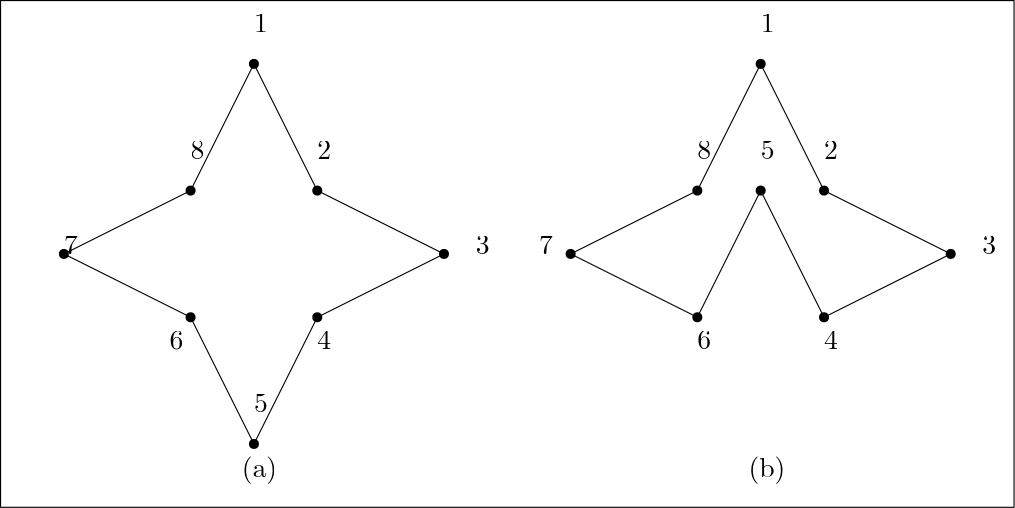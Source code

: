 <?xml version="1.0"?>
<!DOCTYPE ipe SYSTEM "ipe.dtd">
<ipe version="70107" creator="Ipe 7.1.7">
<info created="D:20140502183118" modified="D:20151004125109"/>
<ipestyle name="basic">
<symbol name="arrow/arc(spx)">
<path stroke="sym-stroke" fill="sym-stroke" pen="sym-pen">
0 0 m
-1 0.333 l
-1 -0.333 l
h
</path>
</symbol>
<symbol name="arrow/farc(spx)">
<path stroke="sym-stroke" fill="white" pen="sym-pen">
0 0 m
-1 0.333 l
-1 -0.333 l
h
</path>
</symbol>
<symbol name="mark/circle(sx)" transformations="translations">
<path fill="sym-stroke">
0.6 0 0 0.6 0 0 e
0.4 0 0 0.4 0 0 e
</path>
</symbol>
<symbol name="mark/disk(sx)" transformations="translations">
<path fill="sym-stroke">
0.6 0 0 0.6 0 0 e
</path>
</symbol>
<symbol name="mark/fdisk(sfx)" transformations="translations">
<group>
<path fill="sym-fill">
0.5 0 0 0.5 0 0 e
</path>
<path fill="sym-stroke" fillrule="eofill">
0.6 0 0 0.6 0 0 e
0.4 0 0 0.4 0 0 e
</path>
</group>
</symbol>
<symbol name="mark/box(sx)" transformations="translations">
<path fill="sym-stroke" fillrule="eofill">
-0.6 -0.6 m
0.6 -0.6 l
0.6 0.6 l
-0.6 0.6 l
h
-0.4 -0.4 m
0.4 -0.4 l
0.4 0.4 l
-0.4 0.4 l
h
</path>
</symbol>
<symbol name="mark/square(sx)" transformations="translations">
<path fill="sym-stroke">
-0.6 -0.6 m
0.6 -0.6 l
0.6 0.6 l
-0.6 0.6 l
h
</path>
</symbol>
<symbol name="mark/fsquare(sfx)" transformations="translations">
<group>
<path fill="sym-fill">
-0.5 -0.5 m
0.5 -0.5 l
0.5 0.5 l
-0.5 0.5 l
h
</path>
<path fill="sym-stroke" fillrule="eofill">
-0.6 -0.6 m
0.6 -0.6 l
0.6 0.6 l
-0.6 0.6 l
h
-0.4 -0.4 m
0.4 -0.4 l
0.4 0.4 l
-0.4 0.4 l
h
</path>
</group>
</symbol>
<symbol name="mark/cross(sx)" transformations="translations">
<group>
<path fill="sym-stroke">
-0.43 -0.57 m
0.57 0.43 l
0.43 0.57 l
-0.57 -0.43 l
h
</path>
<path fill="sym-stroke">
-0.43 0.57 m
0.57 -0.43 l
0.43 -0.57 l
-0.57 0.43 l
h
</path>
</group>
</symbol>
<symbol name="arrow/fnormal(spx)">
<path stroke="sym-stroke" fill="white" pen="sym-pen">
0 0 m
-1 0.333 l
-1 -0.333 l
h
</path>
</symbol>
<symbol name="arrow/pointed(spx)">
<path stroke="sym-stroke" fill="sym-stroke" pen="sym-pen">
0 0 m
-1 0.333 l
-0.8 0 l
-1 -0.333 l
h
</path>
</symbol>
<symbol name="arrow/fpointed(spx)">
<path stroke="sym-stroke" fill="white" pen="sym-pen">
0 0 m
-1 0.333 l
-0.8 0 l
-1 -0.333 l
h
</path>
</symbol>
<symbol name="arrow/linear(spx)">
<path stroke="sym-stroke" pen="sym-pen">
-1 0.333 m
0 0 l
-1 -0.333 l
</path>
</symbol>
<symbol name="arrow/fdouble(spx)">
<path stroke="sym-stroke" fill="white" pen="sym-pen">
0 0 m
-1 0.333 l
-1 -0.333 l
h
-1 0 m
-2 0.333 l
-2 -0.333 l
h
</path>
</symbol>
<symbol name="arrow/double(spx)">
<path stroke="sym-stroke" fill="sym-stroke" pen="sym-pen">
0 0 m
-1 0.333 l
-1 -0.333 l
h
-1 0 m
-2 0.333 l
-2 -0.333 l
h
</path>
</symbol>
<pen name="heavier" value="0.8"/>
<pen name="fat" value="1.2"/>
<pen name="ultrafat" value="2"/>
<symbolsize name="large" value="5"/>
<symbolsize name="small" value="2"/>
<symbolsize name="tiny" value="1.1"/>
<arrowsize name="large" value="10"/>
<arrowsize name="small" value="5"/>
<arrowsize name="tiny" value="3"/>
<color name="red" value="1 0 0"/>
<color name="green" value="0 1 0"/>
<color name="blue" value="0 0 1"/>
<color name="yellow" value="1 1 0"/>
<color name="orange" value="1 0.647 0"/>
<color name="gold" value="1 0.843 0"/>
<color name="purple" value="0.627 0.125 0.941"/>
<color name="gray" value="0.745"/>
<color name="brown" value="0.647 0.165 0.165"/>
<color name="navy" value="0 0 0.502"/>
<color name="pink" value="1 0.753 0.796"/>
<color name="seagreen" value="0.18 0.545 0.341"/>
<color name="turquoise" value="0.251 0.878 0.816"/>
<color name="violet" value="0.933 0.51 0.933"/>
<color name="darkblue" value="0 0 0.545"/>
<color name="darkcyan" value="0 0.545 0.545"/>
<color name="darkgray" value="0.663"/>
<color name="darkgreen" value="0 0.392 0"/>
<color name="darkmagenta" value="0.545 0 0.545"/>
<color name="darkorange" value="1 0.549 0"/>
<color name="darkred" value="0.545 0 0"/>
<color name="lightblue" value="0.678 0.847 0.902"/>
<color name="lightcyan" value="0.878 1 1"/>
<color name="lightgray" value="0.827"/>
<color name="lightgreen" value="0.565 0.933 0.565"/>
<color name="lightyellow" value="1 1 0.878"/>
<dashstyle name="dashed" value="[4] 0"/>
<dashstyle name="dotted" value="[1 3] 0"/>
<dashstyle name="dash dotted" value="[4 2 1 2] 0"/>
<dashstyle name="dash dot dotted" value="[4 2 1 2 1 2] 0"/>
<textsize name="large" value="\large"/>
<textsize name="Large" value="\Large"/>
<textsize name="LARGE" value="\LARGE"/>
<textsize name="huge" value="\huge"/>
<textsize name="Huge" value="\Huge"/>
<textsize name="small" value="\small"/>
<textsize name="footnote" value="\footnotesize"/>
<textsize name="tiny" value="\tiny"/>
<textstyle name="center" begin="\begin{center}" end="\end{center}"/>
<textstyle name="itemize" begin="\begin{itemize}" end="\end{itemize}"/>
<textstyle name="item" begin="\begin{itemize}\item{}" end="\end{itemize}"/>
<gridsize name="4 pts" value="4"/>
<gridsize name="8 pts (~3 mm)" value="8"/>
<gridsize name="16 pts (~6 mm)" value="16"/>
<gridsize name="32 pts (~12 mm)" value="32"/>
<gridsize name="10 pts (~3.5 mm)" value="10"/>
<gridsize name="20 pts (~7 mm)" value="20"/>
<gridsize name="14 pts (~5 mm)" value="14"/>
<gridsize name="28 pts (~10 mm)" value="28"/>
<gridsize name="56 pts (~20 mm)" value="56"/>
<anglesize name="90 deg" value="90"/>
<anglesize name="60 deg" value="60"/>
<anglesize name="45 deg" value="45"/>
<anglesize name="30 deg" value="30"/>
<anglesize name="22.5 deg" value="22.5"/>
<tiling name="falling" angle="-60" step="4" width="1"/>
<tiling name="rising" angle="30" step="4" width="1"/>
</ipestyle>
<page>
<layer name="alpha"/>
<view layers="alpha" active="alpha"/>
<path layer="alpha" matrix="0.71261 0 0 0.71261 156.34 137.947" stroke="black">
128 640 m
160 704 l
192 640 l
256 608 l
192 576 l
160 512 l
128 576 l
64 608 l
128 640 l
128 640 l
</path>
<path matrix="0.71261 0 0 0.71261 156.34 137.947" stroke="black">
320 608 m
384 640 l
416 704 l
448 640 l
512 608 l
448 576 l
416 640 l
384 576 l
320 608 l
320 608 l
</path>
<path matrix="0.71261 0 0 0.71261 156.34 137.947" stroke="black">
32 736 m
32 480 l
544 480 l
544 736 l
h
</path>
<text matrix="0.71261 0 0 0.71261 151.945 137.459" transformations="translations" pos="160 496" stroke="black" type="label" width="12.73" height="7.473" depth="2.49" valign="baseline">(a)</text>
<text matrix="0.71261 0 0 0.71261 151.945 137.459" transformations="translations" pos="416 496" stroke="black" type="label" width="13.284" height="7.473" depth="2.49" valign="baseline">(b)</text>
<use matrix="0.71261 0 0 0.71261 156.34 137.947" name="mark/disk(sx)" pos="160 704" size="normal" stroke="black"/>
<use matrix="0.71261 0 0 0.71261 156.34 137.947" name="mark/disk(sx)" pos="256 608" size="normal" stroke="black"/>
<use matrix="0.71261 0 0 0.71261 156.34 137.947" name="mark/disk(sx)" pos="160 512" size="normal" stroke="black"/>
<use matrix="0.71261 0 0 0.71261 156.34 137.947" name="mark/disk(sx)" pos="64 608" size="normal" stroke="black"/>
<use matrix="0.71261 0 0 0.71261 156.34 137.947" name="mark/disk(sx)" pos="128 640" size="normal" stroke="black"/>
<use matrix="0.71261 0 0 0.71261 156.34 137.947" name="mark/disk(sx)" pos="192 640" size="normal" stroke="black"/>
<use matrix="0.71261 0 0 0.71261 156.34 137.947" name="mark/disk(sx)" pos="192 576" size="normal" stroke="black"/>
<use matrix="0.71261 0 0 0.71261 156.34 137.947" name="mark/disk(sx)" pos="128 576" size="normal" stroke="black"/>
<use matrix="0.71261 0 0 0.71261 156.34 137.947" name="mark/disk(sx)" pos="320 608" size="normal" stroke="black"/>
<use matrix="0.71261 0 0 0.71261 156.34 137.947" name="mark/disk(sx)" pos="384 576" size="normal" stroke="black"/>
<use matrix="0.71261 0 0 0.71261 156.34 137.947" name="mark/disk(sx)" pos="416 640" size="normal" stroke="black"/>
<use matrix="0.71261 0 0 0.71261 156.34 137.947" name="mark/disk(sx)" pos="448 576" size="normal" stroke="black"/>
<use matrix="0.71261 0 0 0.71261 156.34 137.947" name="mark/disk(sx)" pos="512 608" size="normal" stroke="black"/>
<use matrix="0.71261 0 0 0.71261 156.34 137.947" name="mark/disk(sx)" pos="448 640" size="normal" stroke="black"/>
<use matrix="0.71261 0 0 0.71261 156.34 137.947" name="mark/disk(sx)" pos="416 704" size="normal" stroke="black"/>
<use matrix="0.71261 0 0 0.71261 156.34 137.947" name="mark/disk(sx)" pos="384 640" size="normal" stroke="black"/>
<text matrix="0.71261 0 0 0.71261 156.34 137.947" transformations="translations" pos="160 720" stroke="black" type="label" width="4.981" height="6.42" depth="0" valign="baseline">1</text>
<text matrix="0.71261 0 0 0.71261 156.34 137.947" transformations="translations" pos="192 656" stroke="black" type="label" width="4.981" height="6.42" depth="0" valign="baseline">2</text>
<text matrix="0.71261 0 0 0.71261 156.34 137.947" transformations="translations" pos="272 608" stroke="black" type="label" width="4.981" height="6.42" depth="0" valign="baseline">3</text>
<text matrix="0.71261 0 0 0.71261 156.34 137.947" transformations="translations" pos="192 560" stroke="black" type="label" width="4.981" height="6.42" depth="0" valign="baseline">4</text>
<text matrix="0.71261 0 0 0.71261 156.34 137.947" transformations="translations" pos="160 528" stroke="black" type="label" width="4.981" height="6.42" depth="0" valign="baseline">5</text>
<text matrix="0.71261 0 0 0.71261 148.74 137.702" transformations="translations" pos="128 560" stroke="black" type="label" width="4.981" height="6.42" depth="0" valign="baseline">6</text>
<text matrix="0.71261 0 0 0.71261 156.34 137.947" transformations="translations" pos="64 608" stroke="black" type="label" width="4.981" height="6.42" depth="0" valign="baseline">7</text>
<text matrix="0.71261 0 0 0.71261 156.34 137.947" transformations="translations" pos="128 656" stroke="black" type="label" width="4.981" height="6.42" depth="0" valign="baseline">8</text>
<text matrix="0.71261 0 0 0.71261 156.34 137.947" transformations="translations" pos="416 720" stroke="black" type="label" width="4.981" height="6.42" depth="0" valign="baseline">1</text>
<text matrix="0.71261 0 0 0.71261 156.34 137.947" transformations="translations" pos="448 656" stroke="black" type="label" width="4.981" height="6.42" depth="0" valign="baseline">2</text>
<text matrix="0.71261 0 0 0.71261 156.34 137.947" transformations="translations" pos="528 608" stroke="black" type="label" width="4.981" height="6.42" depth="0" valign="baseline">3</text>
<text matrix="0.71261 0 0 0.71261 156.34 137.947" transformations="translations" pos="448 560" stroke="black" type="label" width="4.981" height="6.42" depth="0" valign="baseline">4</text>
<text matrix="0.71261 0 0 0.71261 156.34 137.947" transformations="translations" pos="416 656" stroke="black" type="label" width="4.981" height="6.42" depth="0" valign="baseline">5</text>
<text matrix="0.71261 0 0 0.71261 156.34 137.947" transformations="translations" pos="384 560" stroke="black" type="label" width="4.981" height="6.42" depth="0" valign="baseline">6</text>
<text matrix="0.71261 0 0 0.71261 156.34 137.947" transformations="translations" pos="304 608" stroke="black" type="label" width="4.981" height="6.42" depth="0" valign="baseline">7</text>
<text matrix="0.71261 0 0 0.71261 156.34 137.947" transformations="translations" pos="384 656" stroke="black" type="label" width="4.981" height="6.42" depth="0" valign="baseline">8</text>
</page>
</ipe>

